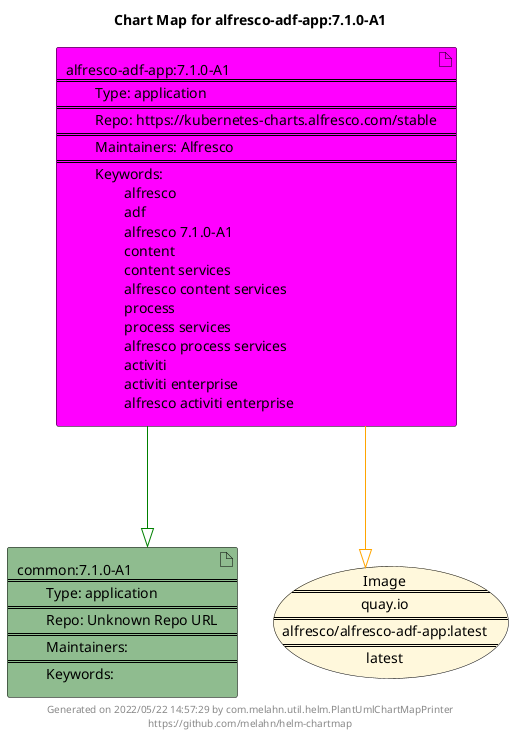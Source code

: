 @startuml
skinparam linetype ortho
skinparam backgroundColor white
skinparam usecaseBorderColor black
skinparam usecaseArrowColor LightSlateGray
skinparam artifactBorderColor black
skinparam artifactArrowColor LightSlateGray

title Chart Map for alfresco-adf-app:7.1.0-A1

'There are 2 referenced Helm Charts
artifact "common:7.1.0-A1\n====\n\tType: application\n====\n\tRepo: Unknown Repo URL\n====\n\tMaintainers: \n====\n\tKeywords: " as common_7_1_0_A1 #DarkSeaGreen
artifact "alfresco-adf-app:7.1.0-A1\n====\n\tType: application\n====\n\tRepo: https://kubernetes-charts.alfresco.com/stable\n====\n\tMaintainers: Alfresco\n====\n\tKeywords: \n\t\talfresco\n\t\tadf\n\t\talfresco 7.1.0-A1\n\t\tcontent\n\t\tcontent services\n\t\talfresco content services\n\t\tprocess\n\t\tprocess services\n\t\talfresco process services\n\t\tactiviti\n\t\tactiviti enterprise\n\t\talfresco activiti enterprise" as alfresco_adf_app_7_1_0_A1 #Fuchsia

'There is one referenced Docker Image
usecase "Image\n====\nquay.io\n====\nalfresco/alfresco-adf-app:latest\n====\nlatest" as quay_io_alfresco_alfresco_adf_app_latest #Cornsilk

'Chart Dependencies
alfresco_adf_app_7_1_0_A1--[#green]-|>common_7_1_0_A1
alfresco_adf_app_7_1_0_A1--[#orange]-|>quay_io_alfresco_alfresco_adf_app_latest

center footer Generated on 2022/05/22 14:57:29 by com.melahn.util.helm.PlantUmlChartMapPrinter\nhttps://github.com/melahn/helm-chartmap
@enduml

